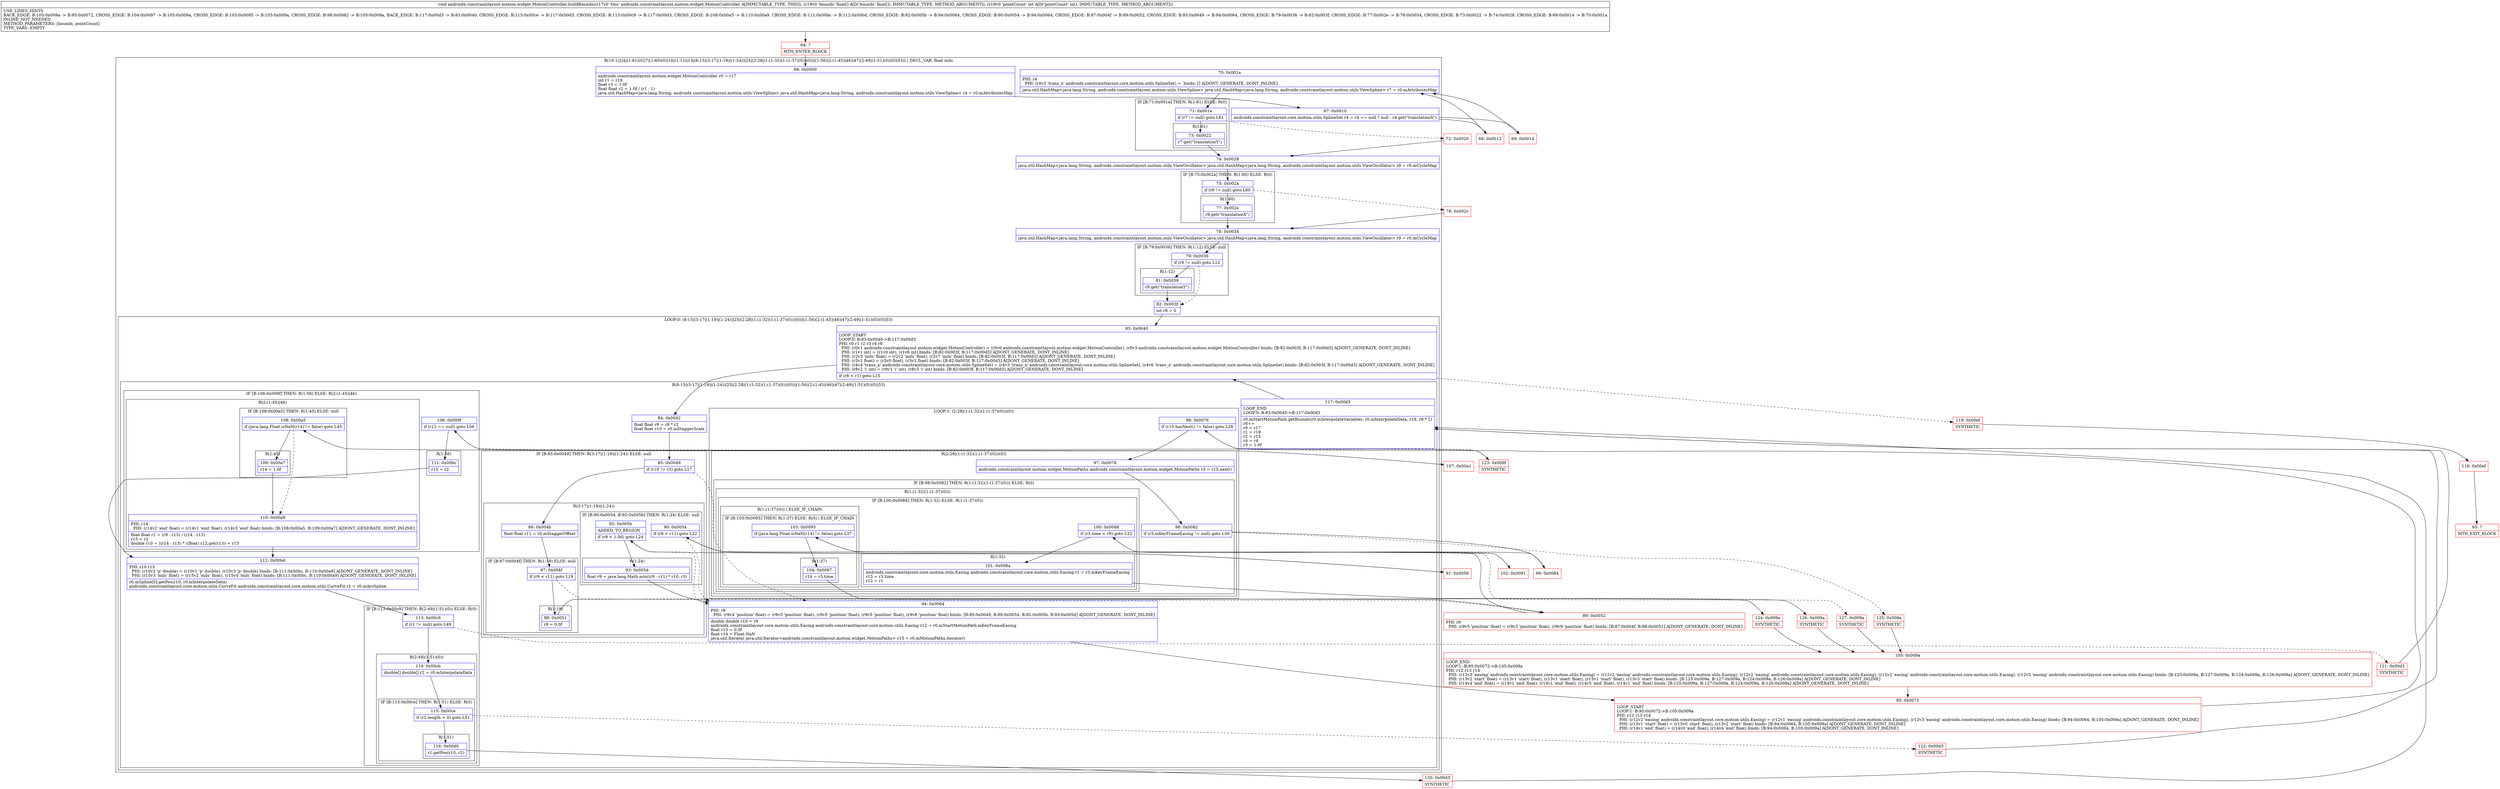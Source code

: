 digraph "CFG forandroidx.constraintlayout.motion.widget.MotionController.buildBounds([FI)V" {
subgraph cluster_Region_1939336851 {
label = "R(10:1|2|4|(1:61)(0)|7|(1:60)(0)|10|(1:12)|13|(8:15|(3:17|(1:19)|(1:24))|25|(2:28|(1:(1:32)(1:(1:37)(0)))(0))|(1:56)(2:(1:45)|46)|47|(2:49|(1:51)(0))(0)|53)) | DECL_VAR: float mils\l";
node [shape=record,color=blue];
Node_66 [shape=record,label="{66\:\ 0x0000|androidx.constraintlayout.motion.widget.MotionController r0 = r17\lint r1 = r19\lfloat r3 = 1.0f\lfloat float r2 = 1.0f \/ (r1 \- 1)\ljava.util.HashMap\<java.lang.String, androidx.constraintlayout.motion.utils.ViewSpline\> java.util.HashMap\<java.lang.String, androidx.constraintlayout.motion.utils.ViewSpline\> r4 = r0.mAttributesMap\l}"];
Node_67 [shape=record,label="{67\:\ 0x0010|androidx.constraintlayout.core.motion.utils.SplineSet r4 = r4 == null ? null : r4.get(\"translationX\")\l}"];
Node_70 [shape=record,label="{70\:\ 0x001a|PHI: r4 \l  PHI: (r4v3 'trans_x' androidx.constraintlayout.core.motion.utils.SplineSet) =  binds: [] A[DONT_GENERATE, DONT_INLINE]\l|java.util.HashMap\<java.lang.String, androidx.constraintlayout.motion.utils.ViewSpline\> java.util.HashMap\<java.lang.String, androidx.constraintlayout.motion.utils.ViewSpline\> r7 = r0.mAttributesMap\l}"];
subgraph cluster_IfRegion_462653703 {
label = "IF [B:71:0x001e] THEN: R(1:61) ELSE: R(0)";
node [shape=record,color=blue];
Node_71 [shape=record,label="{71\:\ 0x001e|if (r7 != null) goto L61\l}"];
subgraph cluster_Region_1862648148 {
label = "R(1:61)";
node [shape=record,color=blue];
Node_73 [shape=record,label="{73\:\ 0x0022|r7.get(\"translationY\")\l}"];
}
subgraph cluster_Region_534258317 {
label = "R(0)";
node [shape=record,color=blue];
}
}
Node_74 [shape=record,label="{74\:\ 0x0028|java.util.HashMap\<java.lang.String, androidx.constraintlayout.motion.utils.ViewOscillator\> java.util.HashMap\<java.lang.String, androidx.constraintlayout.motion.utils.ViewOscillator\> r9 = r0.mCycleMap\l}"];
subgraph cluster_IfRegion_1295493150 {
label = "IF [B:75:0x002a] THEN: R(1:60) ELSE: R(0)";
node [shape=record,color=blue];
Node_75 [shape=record,label="{75\:\ 0x002a|if (r9 != null) goto L60\l}"];
subgraph cluster_Region_1570511702 {
label = "R(1:60)";
node [shape=record,color=blue];
Node_77 [shape=record,label="{77\:\ 0x002e|r9.get(\"translationX\")\l}"];
}
subgraph cluster_Region_1499409915 {
label = "R(0)";
node [shape=record,color=blue];
}
}
Node_78 [shape=record,label="{78\:\ 0x0034|java.util.HashMap\<java.lang.String, androidx.constraintlayout.motion.utils.ViewOscillator\> java.util.HashMap\<java.lang.String, androidx.constraintlayout.motion.utils.ViewOscillator\> r9 = r0.mCycleMap\l}"];
subgraph cluster_IfRegion_1522559571 {
label = "IF [B:79:0x0036] THEN: R(1:12) ELSE: null";
node [shape=record,color=blue];
Node_79 [shape=record,label="{79\:\ 0x0036|if (r9 != null) goto L12\l}"];
subgraph cluster_Region_453906238 {
label = "R(1:12)";
node [shape=record,color=blue];
Node_81 [shape=record,label="{81\:\ 0x0039|r9.get(\"translationY\")\l}"];
}
}
Node_82 [shape=record,label="{82\:\ 0x003f|int r8 = 0\l}"];
subgraph cluster_LoopRegion_643887215 {
label = "LOOP:0: (8:15|(3:17|(1:19)|(1:24))|25|(2:28|(1:(1:32)(1:(1:37)(0)))(0))|(1:56)(2:(1:45)|46)|47|(2:49|(1:51)(0))(0)|53)";
node [shape=record,color=blue];
Node_83 [shape=record,label="{83\:\ 0x0040|LOOP_START\lLOOP:0: B:83:0x0040\-\>B:117:0x00d3\lPHI: r0 r1 r2 r3 r4 r8 \l  PHI: (r0v1 androidx.constraintlayout.motion.widget.MotionController) = (r0v0 androidx.constraintlayout.motion.widget.MotionController), (r0v3 androidx.constraintlayout.motion.widget.MotionController) binds: [B:82:0x003f, B:117:0x00d3] A[DONT_GENERATE, DONT_INLINE]\l  PHI: (r1v1 int) = (r1v0 int), (r1v6 int) binds: [B:82:0x003f, B:117:0x00d3] A[DONT_GENERATE, DONT_INLINE]\l  PHI: (r2v3 'mils' float) = (r2v2 'mils' float), (r2v7 'mils' float) binds: [B:82:0x003f, B:117:0x00d3] A[DONT_GENERATE, DONT_INLINE]\l  PHI: (r3v1 float) = (r3v0 float), (r3v3 float) binds: [B:82:0x003f, B:117:0x00d3] A[DONT_GENERATE, DONT_INLINE]\l  PHI: (r4v4 'trans_x' androidx.constraintlayout.core.motion.utils.SplineSet) = (r4v3 'trans_x' androidx.constraintlayout.core.motion.utils.SplineSet), (r4v6 'trans_x' androidx.constraintlayout.core.motion.utils.SplineSet) binds: [B:82:0x003f, B:117:0x00d3] A[DONT_GENERATE, DONT_INLINE]\l  PHI: (r8v2 'i' int) = (r8v1 'i' int), (r8v3 'i' int) binds: [B:82:0x003f, B:117:0x00d3] A[DONT_GENERATE, DONT_INLINE]\l|if (r8 \< r1) goto L15\l}"];
subgraph cluster_Region_260567690 {
label = "R(8:15|(3:17|(1:19)|(1:24))|25|(2:28|(1:(1:32)(1:(1:37)(0)))(0))|(1:56)(2:(1:45)|46)|47|(2:49|(1:51)(0))(0)|53)";
node [shape=record,color=blue];
Node_84 [shape=record,label="{84\:\ 0x0042|float float r9 = r8 * r2\lfloat float r10 = r0.mStaggerScale\l}"];
subgraph cluster_IfRegion_373507467 {
label = "IF [B:85:0x0049] THEN: R(3:17|(1:19)|(1:24)) ELSE: null";
node [shape=record,color=blue];
Node_85 [shape=record,label="{85\:\ 0x0049|if (r10 != r3) goto L17\l}"];
subgraph cluster_Region_1496129213 {
label = "R(3:17|(1:19)|(1:24))";
node [shape=record,color=blue];
Node_86 [shape=record,label="{86\:\ 0x004b|float float r11 = r0.mStaggerOffset\l}"];
subgraph cluster_IfRegion_1458754453 {
label = "IF [B:87:0x004f] THEN: R(1:19) ELSE: null";
node [shape=record,color=blue];
Node_87 [shape=record,label="{87\:\ 0x004f|if (r9 \< r11) goto L19\l}"];
subgraph cluster_Region_1804153625 {
label = "R(1:19)";
node [shape=record,color=blue];
Node_88 [shape=record,label="{88\:\ 0x0051|r9 = 0.0f\l}"];
}
}
subgraph cluster_IfRegion_1688547532 {
label = "IF [B:90:0x0054, B:92:0x005b] THEN: R(1:24) ELSE: null";
node [shape=record,color=blue];
Node_90 [shape=record,label="{90\:\ 0x0054|if (r9 \> r11) goto L22\l}"];
Node_92 [shape=record,label="{92\:\ 0x005b|ADDED_TO_REGION\l|if (r9 \< 1.0d) goto L24\l}"];
subgraph cluster_Region_657090824 {
label = "R(1:24)";
node [shape=record,color=blue];
Node_93 [shape=record,label="{93\:\ 0x005d|float r9 = java.lang.Math.min((r9 \- r11) * r10, r3)\l}"];
}
}
}
}
Node_94 [shape=record,label="{94\:\ 0x0064|PHI: r9 \l  PHI: (r9v4 'position' float) = (r9v3 'position' float), (r9v5 'position' float), (r9v5 'position' float), (r9v8 'position' float) binds: [B:85:0x0049, B:90:0x0054, B:92:0x005b, B:93:0x005d] A[DONT_GENERATE, DONT_INLINE]\l|double double r10 = r9\landroidx.constraintlayout.core.motion.utils.Easing androidx.constraintlayout.core.motion.utils.Easing r12 = r0.mStartMotionPath.mKeyFrameEasing\lfloat r13 = 0.0f\lfloat r14 = Float.NaN\ljava.util.Iterator java.util.Iterator\<androidx.constraintlayout.motion.widget.MotionPaths\> r15 = r0.mMotionPaths.iterator()\l}"];
subgraph cluster_LoopRegion_127777355 {
label = "LOOP:1: (2:28|(1:(1:32)(1:(1:37)(0)))(0))";
node [shape=record,color=blue];
Node_96 [shape=record,label="{96\:\ 0x0076|if (r15.hasNext() != false) goto L28\l}"];
subgraph cluster_Region_1979950596 {
label = "R(2:28|(1:(1:32)(1:(1:37)(0)))(0))";
node [shape=record,color=blue];
Node_97 [shape=record,label="{97\:\ 0x0078|androidx.constraintlayout.motion.widget.MotionPaths androidx.constraintlayout.motion.widget.MotionPaths r3 = r15.next()\l}"];
subgraph cluster_IfRegion_1569076107 {
label = "IF [B:98:0x0082] THEN: R(1:(1:32)(1:(1:37)(0))) ELSE: R(0)";
node [shape=record,color=blue];
Node_98 [shape=record,label="{98\:\ 0x0082|if (r3.mKeyFrameEasing != null) goto L30\l}"];
subgraph cluster_Region_78689751 {
label = "R(1:(1:32)(1:(1:37)(0)))";
node [shape=record,color=blue];
subgraph cluster_IfRegion_255441386 {
label = "IF [B:100:0x0088] THEN: R(1:32) ELSE: R(1:(1:37)(0))";
node [shape=record,color=blue];
Node_100 [shape=record,label="{100\:\ 0x0088|if (r3.time \< r9) goto L32\l}"];
subgraph cluster_Region_104385414 {
label = "R(1:32)";
node [shape=record,color=blue];
Node_101 [shape=record,label="{101\:\ 0x008a|androidx.constraintlayout.core.motion.utils.Easing androidx.constraintlayout.core.motion.utils.Easing r1 = r3.mKeyFrameEasing\lr13 = r3.time\lr12 = r1\l}"];
}
subgraph cluster_Region_1257406175 {
label = "R(1:(1:37)(0)) | ELSE_IF_CHAIN\l";
node [shape=record,color=blue];
subgraph cluster_IfRegion_966106004 {
label = "IF [B:103:0x0095] THEN: R(1:37) ELSE: R(0) | ELSE_IF_CHAIN\l";
node [shape=record,color=blue];
Node_103 [shape=record,label="{103\:\ 0x0095|if (java.lang.Float.isNaN(r14) != false) goto L37\l}"];
subgraph cluster_Region_2033257423 {
label = "R(1:37)";
node [shape=record,color=blue];
Node_104 [shape=record,label="{104\:\ 0x0097|r14 = r3.time\l}"];
}
subgraph cluster_Region_341897542 {
label = "R(0)";
node [shape=record,color=blue];
}
}
}
}
}
subgraph cluster_Region_879769284 {
label = "R(0)";
node [shape=record,color=blue];
}
}
}
}
subgraph cluster_IfRegion_1141691458 {
label = "IF [B:106:0x009f] THEN: R(1:56) ELSE: R(2:(1:45)|46)";
node [shape=record,color=blue];
Node_106 [shape=record,label="{106\:\ 0x009f|if (r12 == null) goto L56\l}"];
subgraph cluster_Region_909284430 {
label = "R(1:56)";
node [shape=record,color=blue];
Node_111 [shape=record,label="{111\:\ 0x00bc|r15 = r2\l}"];
}
subgraph cluster_Region_401668463 {
label = "R(2:(1:45)|46)";
node [shape=record,color=blue];
subgraph cluster_IfRegion_463070752 {
label = "IF [B:108:0x00a5] THEN: R(1:45) ELSE: null";
node [shape=record,color=blue];
Node_108 [shape=record,label="{108\:\ 0x00a5|if (java.lang.Float.isNaN(r14) != false) goto L45\l}"];
subgraph cluster_Region_165855071 {
label = "R(1:45)";
node [shape=record,color=blue];
Node_109 [shape=record,label="{109\:\ 0x00a7|r14 = 1.0f\l}"];
}
}
Node_110 [shape=record,label="{110\:\ 0x00a9|PHI: r14 \l  PHI: (r14v2 'end' float) = (r14v1 'end' float), (r14v3 'end' float) binds: [B:108:0x00a5, B:109:0x00a7] A[DONT_GENERATE, DONT_INLINE]\l|float float r1 = (r9 \- r13) \/ (r14 \- r13)\lr15 = r2\ldouble r10 = ((r14 \- r13) * ((float) r12.get(r1))) + r13\l}"];
}
}
Node_112 [shape=record,label="{112\:\ 0x00bd|PHI: r10 r15 \l  PHI: (r10v2 'p' double) = (r10v1 'p' double), (r10v3 'p' double) binds: [B:111:0x00bc, B:110:0x00a9] A[DONT_GENERATE, DONT_INLINE]\l  PHI: (r15v3 'mils' float) = (r15v2 'mils' float), (r15v4 'mils' float) binds: [B:111:0x00bc, B:110:0x00a9] A[DONT_GENERATE, DONT_INLINE]\l|r0.mSpline[0].getPos(r10, r0.mInterpolateData)\landroidx.constraintlayout.core.motion.utils.CurveFit androidx.constraintlayout.core.motion.utils.CurveFit r1 = r0.mArcSpline\l}"];
subgraph cluster_IfRegion_1667222123 {
label = "IF [B:113:0x00c9] THEN: R(2:49|(1:51)(0)) ELSE: R(0)";
node [shape=record,color=blue];
Node_113 [shape=record,label="{113\:\ 0x00c9|if (r1 != null) goto L49\l}"];
subgraph cluster_Region_1783593155 {
label = "R(2:49|(1:51)(0))";
node [shape=record,color=blue];
Node_114 [shape=record,label="{114\:\ 0x00cb|double[] double[] r2 = r0.mInterpolateData\l}"];
subgraph cluster_IfRegion_925079750 {
label = "IF [B:115:0x00ce] THEN: R(1:51) ELSE: R(0)";
node [shape=record,color=blue];
Node_115 [shape=record,label="{115\:\ 0x00ce|if (r2.length \> 0) goto L51\l}"];
subgraph cluster_Region_1184286394 {
label = "R(1:51)";
node [shape=record,color=blue];
Node_116 [shape=record,label="{116\:\ 0x00d0|r1.getPos(r10, r2)\l}"];
}
subgraph cluster_Region_896476048 {
label = "R(0)";
node [shape=record,color=blue];
}
}
}
subgraph cluster_Region_1823647588 {
label = "R(0)";
node [shape=record,color=blue];
}
}
Node_117 [shape=record,label="{117\:\ 0x00d3|LOOP_END\lLOOP:0: B:83:0x0040\-\>B:117:0x00d3\l|r0.mStartMotionPath.getBounds(r0.mInterpolateVariables, r0.mInterpolateData, r18, r8 * 2)\lr8++\lr0 = r17\lr1 = r19\lr2 = r15\lr4 = r4\lr3 = 1.0f\l}"];
}
}
}
Node_64 [shape=record,color=red,label="{64\:\ ?|MTH_ENTER_BLOCK\l}"];
Node_68 [shape=record,color=red,label="{68\:\ 0x0012}"];
Node_72 [shape=record,color=red,label="{72\:\ 0x0020}"];
Node_76 [shape=record,color=red,label="{76\:\ 0x002c}"];
Node_89 [shape=record,color=red,label="{89\:\ 0x0052|PHI: r9 \l  PHI: (r9v5 'position' float) = (r9v3 'position' float), (r9v9 'position' float) binds: [B:87:0x004f, B:88:0x0051] A[DONT_GENERATE, DONT_INLINE]\l}"];
Node_91 [shape=record,color=red,label="{91\:\ 0x0056}"];
Node_95 [shape=record,color=red,label="{95\:\ 0x0072|LOOP_START\lLOOP:1: B:95:0x0072\-\>B:105:0x009a\lPHI: r12 r13 r14 \l  PHI: (r12v2 'easing' androidx.constraintlayout.core.motion.utils.Easing) = (r12v1 'easing' androidx.constraintlayout.core.motion.utils.Easing), (r12v3 'easing' androidx.constraintlayout.core.motion.utils.Easing) binds: [B:94:0x0064, B:105:0x009a] A[DONT_GENERATE, DONT_INLINE]\l  PHI: (r13v1 'start' float) = (r13v0 'start' float), (r13v2 'start' float) binds: [B:94:0x0064, B:105:0x009a] A[DONT_GENERATE, DONT_INLINE]\l  PHI: (r14v1 'end' float) = (r14v0 'end' float), (r14v4 'end' float) binds: [B:94:0x0064, B:105:0x009a] A[DONT_GENERATE, DONT_INLINE]\l}"];
Node_99 [shape=record,color=red,label="{99\:\ 0x0084}"];
Node_126 [shape=record,color=red,label="{126\:\ 0x009a|SYNTHETIC\l}"];
Node_105 [shape=record,color=red,label="{105\:\ 0x009a|LOOP_END\lLOOP:1: B:95:0x0072\-\>B:105:0x009a\lPHI: r12 r13 r14 \l  PHI: (r12v3 'easing' androidx.constraintlayout.core.motion.utils.Easing) = (r12v2 'easing' androidx.constraintlayout.core.motion.utils.Easing), (r12v2 'easing' androidx.constraintlayout.core.motion.utils.Easing), (r12v2 'easing' androidx.constraintlayout.core.motion.utils.Easing), (r12v5 'easing' androidx.constraintlayout.core.motion.utils.Easing) binds: [B:125:0x009a, B:127:0x009a, B:124:0x009a, B:126:0x009a] A[DONT_GENERATE, DONT_INLINE]\l  PHI: (r13v2 'start' float) = (r13v1 'start' float), (r13v1 'start' float), (r13v1 'start' float), (r13v3 'start' float) binds: [B:125:0x009a, B:127:0x009a, B:124:0x009a, B:126:0x009a] A[DONT_GENERATE, DONT_INLINE]\l  PHI: (r14v4 'end' float) = (r14v1 'end' float), (r14v1 'end' float), (r14v5 'end' float), (r14v1 'end' float) binds: [B:125:0x009a, B:127:0x009a, B:124:0x009a, B:126:0x009a] A[DONT_GENERATE, DONT_INLINE]\l}"];
Node_102 [shape=record,color=red,label="{102\:\ 0x0091}"];
Node_124 [shape=record,color=red,label="{124\:\ 0x009a|SYNTHETIC\l}"];
Node_127 [shape=record,color=red,label="{127\:\ 0x009a|SYNTHETIC\l}"];
Node_125 [shape=record,color=red,label="{125\:\ 0x009a|SYNTHETIC\l}"];
Node_123 [shape=record,color=red,label="{123\:\ 0x009f|SYNTHETIC\l}"];
Node_107 [shape=record,color=red,label="{107\:\ 0x00a1}"];
Node_120 [shape=record,color=red,label="{120\:\ 0x00d3|SYNTHETIC\l}"];
Node_122 [shape=record,color=red,label="{122\:\ 0x00d3|SYNTHETIC\l}"];
Node_121 [shape=record,color=red,label="{121\:\ 0x00d3|SYNTHETIC\l}"];
Node_119 [shape=record,color=red,label="{119\:\ 0x00ef|SYNTHETIC\l}"];
Node_118 [shape=record,color=red,label="{118\:\ 0x00ef}"];
Node_65 [shape=record,color=red,label="{65\:\ ?|MTH_EXIT_BLOCK\l}"];
Node_69 [shape=record,color=red,label="{69\:\ 0x0014}"];
MethodNode[shape=record,label="{void androidx.constraintlayout.motion.widget.MotionController.buildBounds((r17v0 'this' androidx.constraintlayout.motion.widget.MotionController A[IMMUTABLE_TYPE, THIS]), (r18v0 'bounds' float[] A[D('bounds' float[]), IMMUTABLE_TYPE, METHOD_ARGUMENT]), (r19v0 'pointCount' int A[D('pointCount' int), IMMUTABLE_TYPE, METHOD_ARGUMENT]))  | USE_LINES_HINTS\lBACK_EDGE: B:105:0x009a \-\> B:95:0x0072, CROSS_EDGE: B:104:0x0097 \-\> B:105:0x009a, CROSS_EDGE: B:103:0x0095 \-\> B:105:0x009a, CROSS_EDGE: B:98:0x0082 \-\> B:105:0x009a, BACK_EDGE: B:117:0x00d3 \-\> B:83:0x0040, CROSS_EDGE: B:115:0x00ce \-\> B:117:0x00d3, CROSS_EDGE: B:113:0x00c9 \-\> B:117:0x00d3, CROSS_EDGE: B:108:0x00a5 \-\> B:110:0x00a9, CROSS_EDGE: B:111:0x00bc \-\> B:112:0x00bd, CROSS_EDGE: B:92:0x005b \-\> B:94:0x0064, CROSS_EDGE: B:90:0x0054 \-\> B:94:0x0064, CROSS_EDGE: B:87:0x004f \-\> B:89:0x0052, CROSS_EDGE: B:85:0x0049 \-\> B:94:0x0064, CROSS_EDGE: B:79:0x0036 \-\> B:82:0x003f, CROSS_EDGE: B:77:0x002e \-\> B:78:0x0034, CROSS_EDGE: B:73:0x0022 \-\> B:74:0x0028, CROSS_EDGE: B:69:0x0014 \-\> B:70:0x001a\lINLINE_NOT_NEEDED\lMETHOD_PARAMETERS: [bounds, pointCount]\lTYPE_VARS: EMPTY\l}"];
MethodNode -> Node_64;Node_66 -> Node_67;
Node_67 -> Node_68;
Node_67 -> Node_69;
Node_70 -> Node_71;
Node_71 -> Node_72[style=dashed];
Node_71 -> Node_73;
Node_73 -> Node_74;
Node_74 -> Node_75;
Node_75 -> Node_76[style=dashed];
Node_75 -> Node_77;
Node_77 -> Node_78;
Node_78 -> Node_79;
Node_79 -> Node_81;
Node_79 -> Node_82[style=dashed];
Node_81 -> Node_82;
Node_82 -> Node_83;
Node_83 -> Node_84;
Node_83 -> Node_119[style=dashed];
Node_84 -> Node_85;
Node_85 -> Node_86;
Node_85 -> Node_94[style=dashed];
Node_86 -> Node_87;
Node_87 -> Node_88;
Node_87 -> Node_89[style=dashed];
Node_88 -> Node_89;
Node_90 -> Node_91;
Node_90 -> Node_94[style=dashed];
Node_92 -> Node_93;
Node_92 -> Node_94[style=dashed];
Node_93 -> Node_94;
Node_94 -> Node_95;
Node_96 -> Node_97;
Node_96 -> Node_123[style=dashed];
Node_97 -> Node_98;
Node_98 -> Node_99;
Node_98 -> Node_125[style=dashed];
Node_100 -> Node_101;
Node_100 -> Node_102[style=dashed];
Node_101 -> Node_126;
Node_103 -> Node_104;
Node_103 -> Node_127[style=dashed];
Node_104 -> Node_124;
Node_106 -> Node_107[style=dashed];
Node_106 -> Node_111;
Node_111 -> Node_112;
Node_108 -> Node_109;
Node_108 -> Node_110[style=dashed];
Node_109 -> Node_110;
Node_110 -> Node_112;
Node_112 -> Node_113;
Node_113 -> Node_114;
Node_113 -> Node_121[style=dashed];
Node_114 -> Node_115;
Node_115 -> Node_116;
Node_115 -> Node_122[style=dashed];
Node_116 -> Node_120;
Node_117 -> Node_83;
Node_64 -> Node_66;
Node_68 -> Node_70;
Node_72 -> Node_74;
Node_76 -> Node_78;
Node_89 -> Node_90;
Node_91 -> Node_92;
Node_95 -> Node_96;
Node_99 -> Node_100;
Node_126 -> Node_105;
Node_105 -> Node_95;
Node_102 -> Node_103;
Node_124 -> Node_105;
Node_127 -> Node_105;
Node_125 -> Node_105;
Node_123 -> Node_106;
Node_107 -> Node_108;
Node_120 -> Node_117;
Node_122 -> Node_117;
Node_121 -> Node_117;
Node_119 -> Node_118;
Node_118 -> Node_65;
Node_69 -> Node_70;
}


